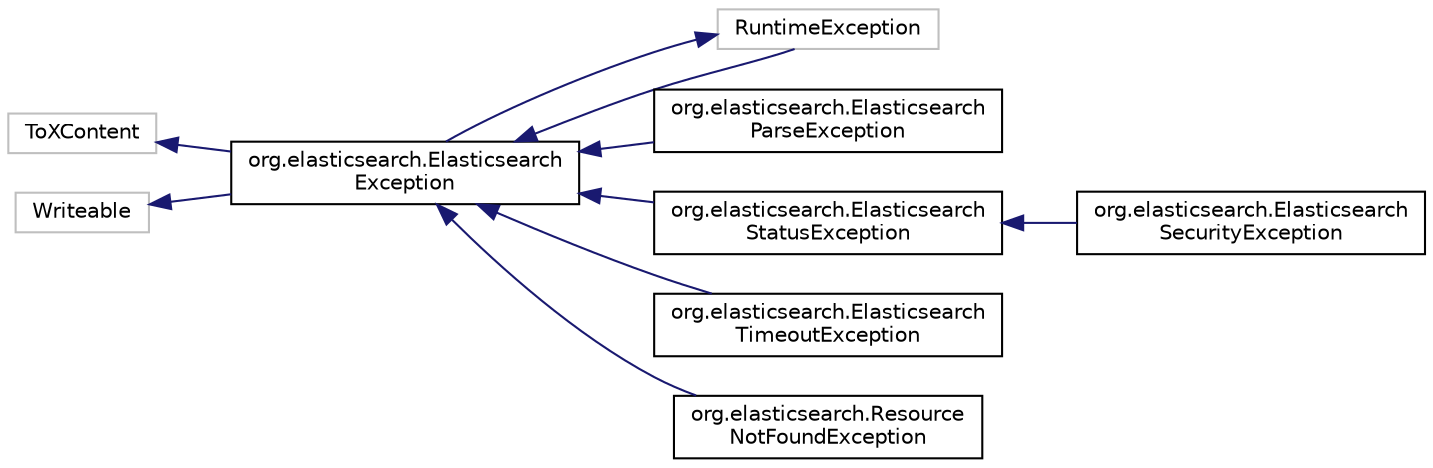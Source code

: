 digraph "Graphical Class Hierarchy"
{
  edge [fontname="Helvetica",fontsize="10",labelfontname="Helvetica",labelfontsize="10"];
  node [fontname="Helvetica",fontsize="10",shape=record];
  rankdir="LR";
  Node13 [label="ToXContent",height=0.2,width=0.4,color="grey75", fillcolor="white", style="filled"];
  Node13 -> Node0 [dir="back",color="midnightblue",fontsize="10",style="solid",fontname="Helvetica"];
  Node0 [label="org.elasticsearch.Elasticsearch\lException",height=0.2,width=0.4,color="black", fillcolor="white", style="filled",URL="$classorg_1_1elasticsearch_1_1_elasticsearch_exception.html"];
  Node0 -> Node1 [dir="back",color="midnightblue",fontsize="10",style="solid",fontname="Helvetica"];
  Node1 [label="org.elasticsearch.Elasticsearch\lGenerationException",height=0.2,width=0.4,color="black", fillcolor="white", style="filled",URL="$classorg_1_1elasticsearch_1_1_elasticsearch_generation_exception.html"];
  Node0 -> Node2 [dir="back",color="midnightblue",fontsize="10",style="solid",fontname="Helvetica"];
  Node2 [label="org.elasticsearch.Elasticsearch\lParseException",height=0.2,width=0.4,color="black", fillcolor="white", style="filled",URL="$classorg_1_1elasticsearch_1_1_elasticsearch_parse_exception.html"];
  Node0 -> Node3 [dir="back",color="midnightblue",fontsize="10",style="solid",fontname="Helvetica"];
  Node3 [label="org.elasticsearch.Elasticsearch\lStatusException",height=0.2,width=0.4,color="black", fillcolor="white", style="filled",URL="$classorg_1_1elasticsearch_1_1_elasticsearch_status_exception.html"];
  Node3 -> Node4 [dir="back",color="midnightblue",fontsize="10",style="solid",fontname="Helvetica"];
  Node4 [label="org.elasticsearch.Elasticsearch\lSecurityException",height=0.2,width=0.4,color="black", fillcolor="white", style="filled",URL="$classorg_1_1elasticsearch_1_1_elasticsearch_security_exception.html"];
  Node0 -> Node5 [dir="back",color="midnightblue",fontsize="10",style="solid",fontname="Helvetica"];
  Node5 [label="org.elasticsearch.Elasticsearch\lTimeoutException",height=0.2,width=0.4,color="black", fillcolor="white", style="filled",URL="$classorg_1_1elasticsearch_1_1_elasticsearch_timeout_exception.html"];
  Node0 -> Node6 [dir="back",color="midnightblue",fontsize="10",style="solid",fontname="Helvetica"];
  Node6 [label="org.elasticsearch.Resource\lNotFoundException",height=0.2,width=0.4,color="black", fillcolor="white", style="filled",URL="$classorg_1_1elasticsearch_1_1_resource_not_found_exception.html"];
  Node12 [label="Writeable",height=0.2,width=0.4,color="grey75", fillcolor="white", style="filled"];
  Node12 -> Node0 [dir="back",color="midnightblue",fontsize="10",style="solid",fontname="Helvetica"];
  Node1 [label="RuntimeException",height=0.2,width=0.4,color="grey75", fillcolor="white", style="filled"];
  Node1 -> Node0 [dir="back",color="midnightblue",fontsize="10",style="solid",fontname="Helvetica"];
}
